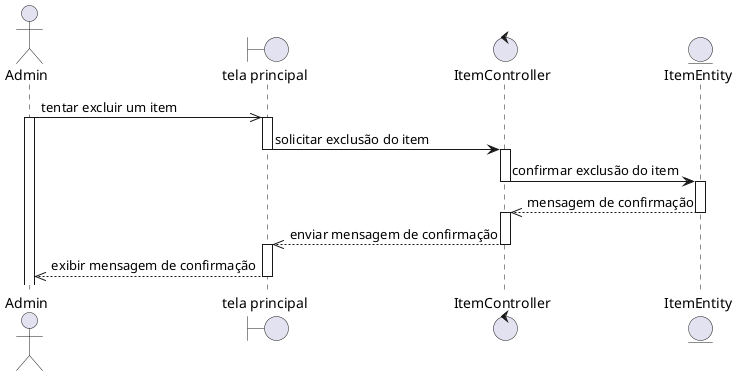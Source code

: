 @startuml
actor Admin
boundary "tela principal" as grupo
control ItemController
entity ItemEntity

Admin ->> grupo: tentar excluir um item
activate Admin
activate grupo
grupo -> ItemController: solicitar exclusão do item
deactivate grupo
activate ItemController
ItemController -> ItemEntity: confirmar exclusão do item
deactivate ItemController
activate ItemEntity
ItemEntity -->> ItemController: mensagem de confirmação
deactivate ItemEntity
activate ItemController
ItemController -->> grupo: enviar mensagem de confirmação
deactivate ItemController
activate grupo
grupo -->> Admin: exibir mensagem de confirmação
deactivate grupo
@enduml